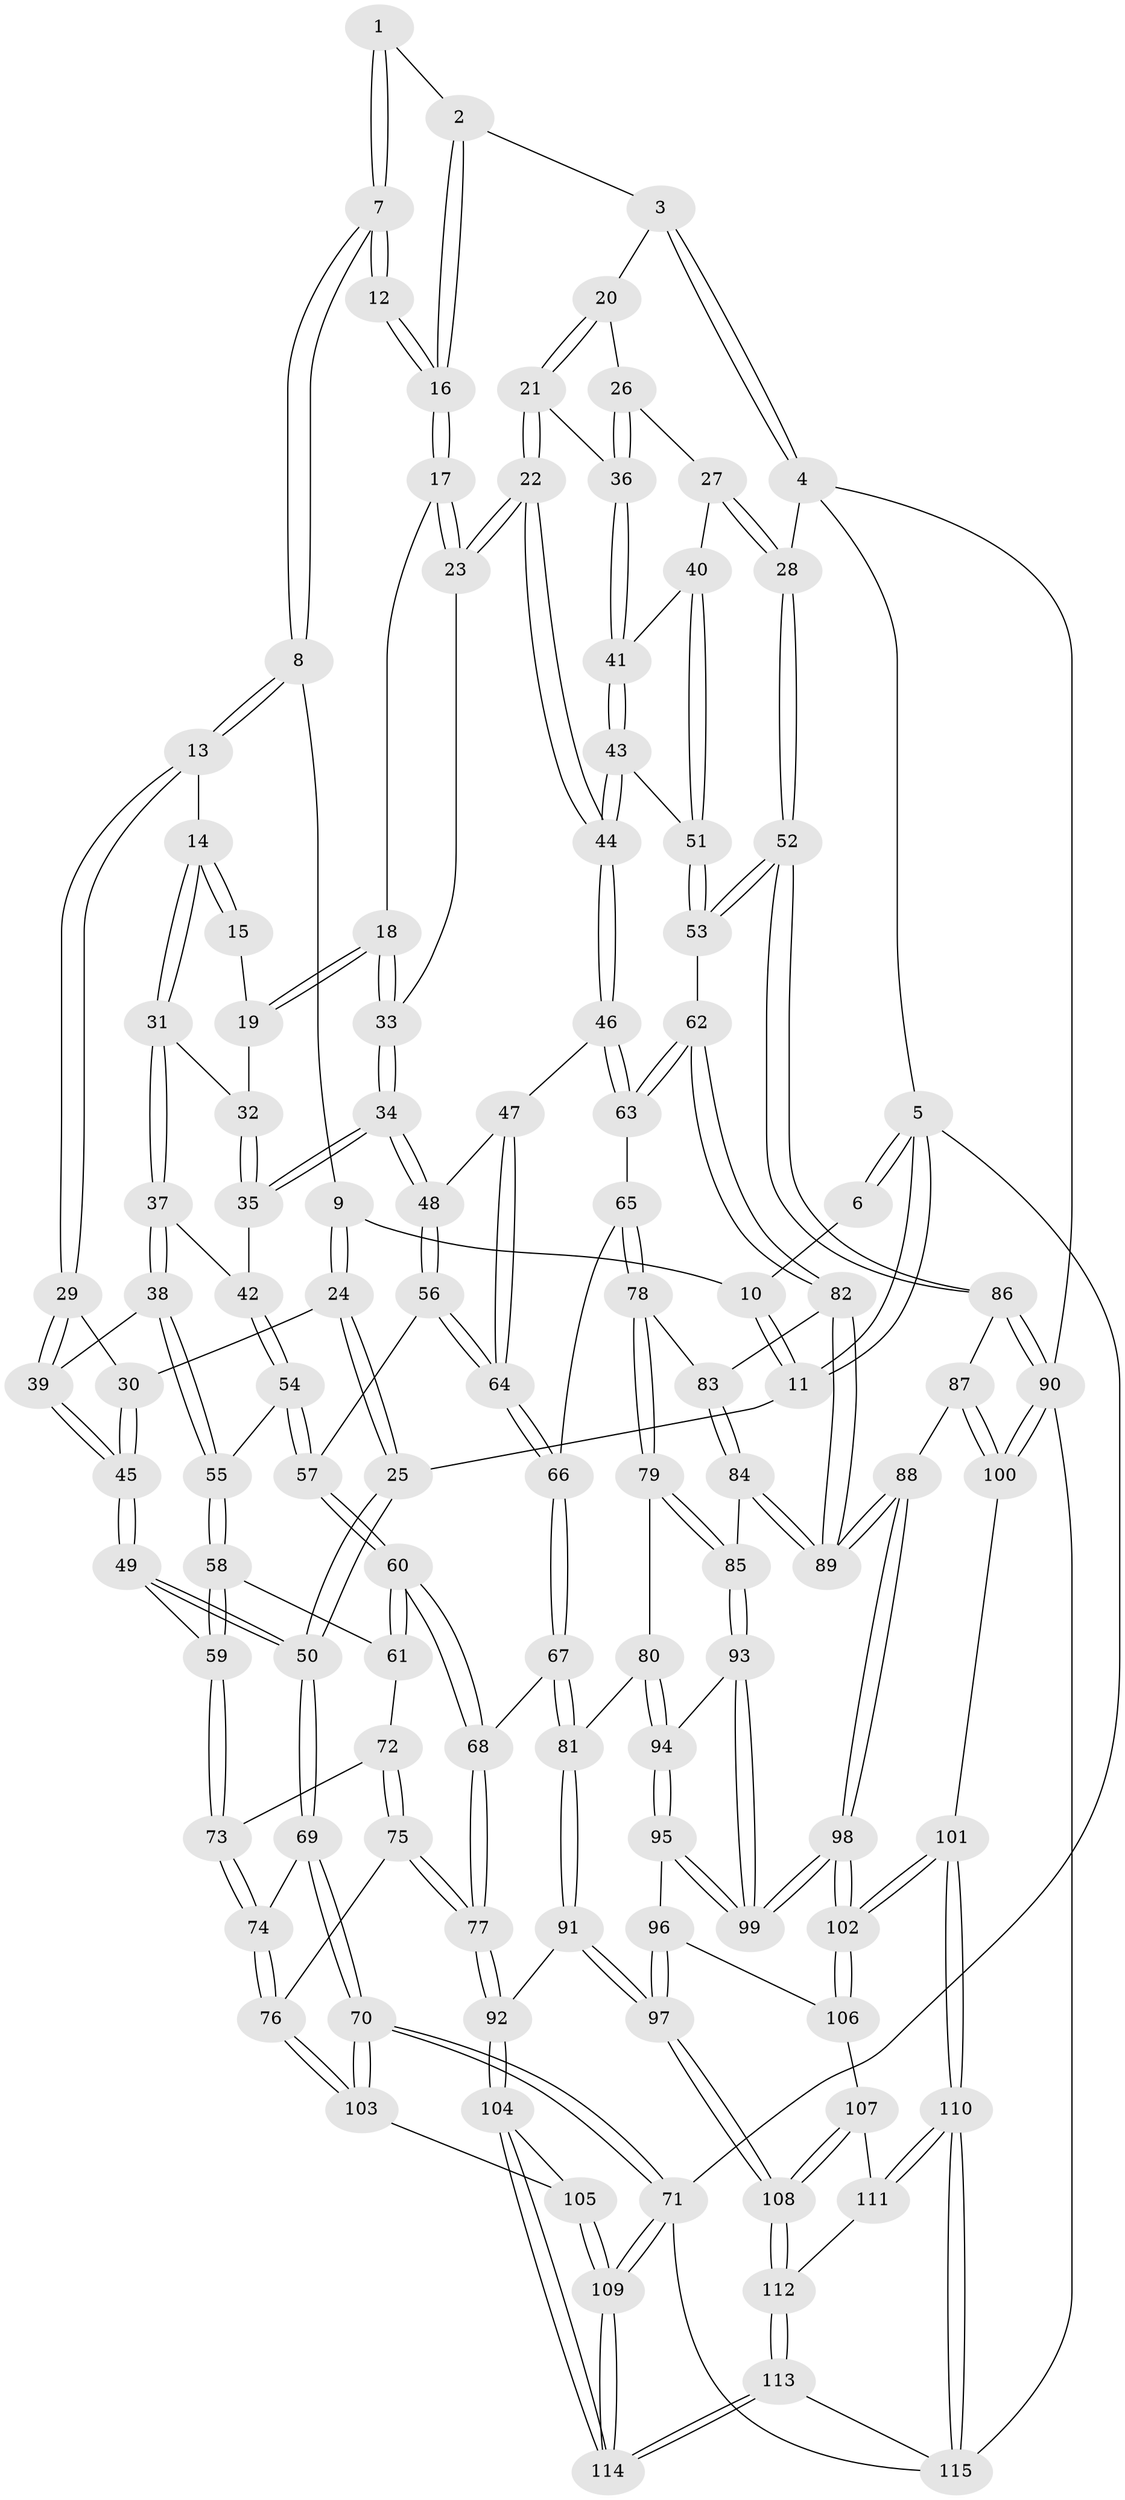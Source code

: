 // coarse degree distribution, {2: 0.08695652173913043, 3: 0.21739130434782608, 4: 0.2608695652173913, 5: 0.2826086956521739, 6: 0.13043478260869565, 7: 0.021739130434782608}
// Generated by graph-tools (version 1.1) at 2025/05/03/04/25 22:05:19]
// undirected, 115 vertices, 284 edges
graph export_dot {
graph [start="1"]
  node [color=gray90,style=filled];
  1 [pos="+0.23426936241257393+0"];
  2 [pos="+0.6361715145049801+0"];
  3 [pos="+0.670467689720999+0"];
  4 [pos="+1+0"];
  5 [pos="+0+0"];
  6 [pos="+0.021410536126393688+0"];
  7 [pos="+0.21816019524222402+0.05618634375753656"];
  8 [pos="+0.20377935546502832+0.0961793369375094"];
  9 [pos="+0.09413937336340955+0.10056933830861012"];
  10 [pos="+0.046278742331443204+0.05328321714090507"];
  11 [pos="+0+0.046209882129914025"];
  12 [pos="+0.4200713659034148+0.06324838414397092"];
  13 [pos="+0.2191492322218593+0.1389741457869536"];
  14 [pos="+0.24601683333334165+0.15843372030294653"];
  15 [pos="+0.40812721867342444+0.09858188747194349"];
  16 [pos="+0.5924815246813684+0"];
  17 [pos="+0.5922568867537427+0"];
  18 [pos="+0.4581344958891963+0.21872606387474874"];
  19 [pos="+0.4049675564879042+0.19057400007307793"];
  20 [pos="+0.7793806867562527+0.09201294563600224"];
  21 [pos="+0.7567997306462024+0.20652801077205166"];
  22 [pos="+0.6609887438186042+0.27617045118254957"];
  23 [pos="+0.61371104764012+0.23887328479570213"];
  24 [pos="+0+0.22655970286255572"];
  25 [pos="+0+0.2780488219945747"];
  26 [pos="+0.9336966207351995+0.17340902369171687"];
  27 [pos="+0.9564631545315058+0.17427228410627252"];
  28 [pos="+1+0.03236084662776612"];
  29 [pos="+0.15114807908850716+0.24877058465599744"];
  30 [pos="+0.018816697662268605+0.24416263834702764"];
  31 [pos="+0.2860596129439004+0.1969086492440533"];
  32 [pos="+0.357474894442438+0.19941778724308723"];
  33 [pos="+0.485740457292455+0.260987225749385"];
  34 [pos="+0.45091869029221054+0.33867167737276177"];
  35 [pos="+0.38610072568479953+0.3256540417747388"];
  36 [pos="+0.8255646201773313+0.24289113573447596"];
  37 [pos="+0.28778748461563536+0.2204341649259555"];
  38 [pos="+0.24546788042968745+0.3516141617258466"];
  39 [pos="+0.16838600204290324+0.348756379370902"];
  40 [pos="+0.9078392050190028+0.30934268821529914"];
  41 [pos="+0.8320889373036326+0.2692488785114121"];
  42 [pos="+0.3613907720795973+0.3262187695094961"];
  43 [pos="+0.797689135384847+0.3384084156924275"];
  44 [pos="+0.6831481243469775+0.37441525329472286"];
  45 [pos="+0.1309939468899679+0.386903507416537"];
  46 [pos="+0.6787265124654606+0.3946744216719411"];
  47 [pos="+0.5605640965103521+0.4293885162944728"];
  48 [pos="+0.45208041303106655+0.3429770603367434"];
  49 [pos="+0.08405153600651939+0.46478271523792175"];
  50 [pos="+0+0.4038820438104041"];
  51 [pos="+0.9307643650481174+0.39577876655026734"];
  52 [pos="+1+0.5001020715628669"];
  53 [pos="+0.9881080402792576+0.47348540849286735"];
  54 [pos="+0.2966106411618821+0.3677359260809164"];
  55 [pos="+0.27152065389848107+0.369800795792329"];
  56 [pos="+0.3903254800122077+0.4581122938104433"];
  57 [pos="+0.3894263667528139+0.45847145175599147"];
  58 [pos="+0.26367033880282453+0.5116373077801692"];
  59 [pos="+0.09326346052821344+0.4774813864682503"];
  60 [pos="+0.30709051751047123+0.5422723729314994"];
  61 [pos="+0.26559492557261427+0.5133475075777204"];
  62 [pos="+0.8764952479312621+0.5132244848645008"];
  63 [pos="+0.717188761903692+0.46224746631721564"];
  64 [pos="+0.5121922148115059+0.5258508320657089"];
  65 [pos="+0.6793393858545359+0.5520356218478103"];
  66 [pos="+0.5134499099786807+0.5394239362947677"];
  67 [pos="+0.5111534553922065+0.5480236872927554"];
  68 [pos="+0.3167468436655665+0.5767486452628257"];
  69 [pos="+0+0.5717108277773737"];
  70 [pos="+0+0.743926602277995"];
  71 [pos="+0+1"];
  72 [pos="+0.17865183941415316+0.6016591447421913"];
  73 [pos="+0.09487361741067198+0.5161355032644462"];
  74 [pos="+0.07723465227833645+0.5995857397723053"];
  75 [pos="+0.22585247065475653+0.7178478517304423"];
  76 [pos="+0.07139975185156028+0.7204710706225953"];
  77 [pos="+0.3154280633332711+0.7375663785583922"];
  78 [pos="+0.6796178004745353+0.5786480048325796"];
  79 [pos="+0.6718698665791476+0.6005639771545092"];
  80 [pos="+0.54416649339492+0.6486109933810686"];
  81 [pos="+0.5176217591099572+0.6387785370403462"];
  82 [pos="+0.8335150098683622+0.6097897483260848"];
  83 [pos="+0.752234677186968+0.6041540082429275"];
  84 [pos="+0.7379772124292623+0.6870721428542195"];
  85 [pos="+0.6999817946650797+0.6883730236075366"];
  86 [pos="+1+0.6148580256938373"];
  87 [pos="+1+0.6861551522224162"];
  88 [pos="+0.8361827600415114+0.7107579719637864"];
  89 [pos="+0.8264452605795802+0.6950660589257904"];
  90 [pos="+1+0.9435835626076525"];
  91 [pos="+0.365464276459007+0.7582009049253776"];
  92 [pos="+0.3211315092289411+0.7442123542181966"];
  93 [pos="+0.671468648108677+0.7276868711174437"];
  94 [pos="+0.6312178260816171+0.7543840755353008"];
  95 [pos="+0.6270935316143885+0.7684734005580264"];
  96 [pos="+0.6237647623118704+0.7781455468149919"];
  97 [pos="+0.3981687829028503+0.795943791574298"];
  98 [pos="+0.8268616673699499+0.8305664843200946"];
  99 [pos="+0.8077731661632619+0.8189538939882053"];
  100 [pos="+0.8582776782622012+0.8930015204670034"];
  101 [pos="+0.8459712149035236+0.8954215777307791"];
  102 [pos="+0.8311666097141183+0.8540765695830692"];
  103 [pos="+0.03597198882940898+0.7448024360554464"];
  104 [pos="+0.20193191541916103+0.9342195739184148"];
  105 [pos="+0.040483354725119235+0.7565595016942068"];
  106 [pos="+0.6269351885308901+0.7935185519370074"];
  107 [pos="+0.624258674268055+0.8518676685924013"];
  108 [pos="+0.470175591012652+0.9620215347473996"];
  109 [pos="+0.08414197171547998+1"];
  110 [pos="+0.796838509615836+0.9794997513864483"];
  111 [pos="+0.7020244983982363+0.9202212246169703"];
  112 [pos="+0.4701857198801859+0.9864703967433615"];
  113 [pos="+0.4537138825102115+1"];
  114 [pos="+0.11780340211627914+1"];
  115 [pos="+0.7640461421418683+1"];
  1 -- 2;
  1 -- 7;
  1 -- 7;
  2 -- 3;
  2 -- 16;
  2 -- 16;
  3 -- 4;
  3 -- 4;
  3 -- 20;
  4 -- 5;
  4 -- 28;
  4 -- 90;
  5 -- 6;
  5 -- 6;
  5 -- 11;
  5 -- 11;
  5 -- 71;
  6 -- 10;
  7 -- 8;
  7 -- 8;
  7 -- 12;
  7 -- 12;
  8 -- 9;
  8 -- 13;
  8 -- 13;
  9 -- 10;
  9 -- 24;
  9 -- 24;
  10 -- 11;
  10 -- 11;
  11 -- 25;
  12 -- 16;
  12 -- 16;
  13 -- 14;
  13 -- 29;
  13 -- 29;
  14 -- 15;
  14 -- 15;
  14 -- 31;
  14 -- 31;
  15 -- 19;
  16 -- 17;
  16 -- 17;
  17 -- 18;
  17 -- 23;
  17 -- 23;
  18 -- 19;
  18 -- 19;
  18 -- 33;
  18 -- 33;
  19 -- 32;
  20 -- 21;
  20 -- 21;
  20 -- 26;
  21 -- 22;
  21 -- 22;
  21 -- 36;
  22 -- 23;
  22 -- 23;
  22 -- 44;
  22 -- 44;
  23 -- 33;
  24 -- 25;
  24 -- 25;
  24 -- 30;
  25 -- 50;
  25 -- 50;
  26 -- 27;
  26 -- 36;
  26 -- 36;
  27 -- 28;
  27 -- 28;
  27 -- 40;
  28 -- 52;
  28 -- 52;
  29 -- 30;
  29 -- 39;
  29 -- 39;
  30 -- 45;
  30 -- 45;
  31 -- 32;
  31 -- 37;
  31 -- 37;
  32 -- 35;
  32 -- 35;
  33 -- 34;
  33 -- 34;
  34 -- 35;
  34 -- 35;
  34 -- 48;
  34 -- 48;
  35 -- 42;
  36 -- 41;
  36 -- 41;
  37 -- 38;
  37 -- 38;
  37 -- 42;
  38 -- 39;
  38 -- 55;
  38 -- 55;
  39 -- 45;
  39 -- 45;
  40 -- 41;
  40 -- 51;
  40 -- 51;
  41 -- 43;
  41 -- 43;
  42 -- 54;
  42 -- 54;
  43 -- 44;
  43 -- 44;
  43 -- 51;
  44 -- 46;
  44 -- 46;
  45 -- 49;
  45 -- 49;
  46 -- 47;
  46 -- 63;
  46 -- 63;
  47 -- 48;
  47 -- 64;
  47 -- 64;
  48 -- 56;
  48 -- 56;
  49 -- 50;
  49 -- 50;
  49 -- 59;
  50 -- 69;
  50 -- 69;
  51 -- 53;
  51 -- 53;
  52 -- 53;
  52 -- 53;
  52 -- 86;
  52 -- 86;
  53 -- 62;
  54 -- 55;
  54 -- 57;
  54 -- 57;
  55 -- 58;
  55 -- 58;
  56 -- 57;
  56 -- 64;
  56 -- 64;
  57 -- 60;
  57 -- 60;
  58 -- 59;
  58 -- 59;
  58 -- 61;
  59 -- 73;
  59 -- 73;
  60 -- 61;
  60 -- 61;
  60 -- 68;
  60 -- 68;
  61 -- 72;
  62 -- 63;
  62 -- 63;
  62 -- 82;
  62 -- 82;
  63 -- 65;
  64 -- 66;
  64 -- 66;
  65 -- 66;
  65 -- 78;
  65 -- 78;
  66 -- 67;
  66 -- 67;
  67 -- 68;
  67 -- 81;
  67 -- 81;
  68 -- 77;
  68 -- 77;
  69 -- 70;
  69 -- 70;
  69 -- 74;
  70 -- 71;
  70 -- 71;
  70 -- 103;
  70 -- 103;
  71 -- 109;
  71 -- 109;
  71 -- 115;
  72 -- 73;
  72 -- 75;
  72 -- 75;
  73 -- 74;
  73 -- 74;
  74 -- 76;
  74 -- 76;
  75 -- 76;
  75 -- 77;
  75 -- 77;
  76 -- 103;
  76 -- 103;
  77 -- 92;
  77 -- 92;
  78 -- 79;
  78 -- 79;
  78 -- 83;
  79 -- 80;
  79 -- 85;
  79 -- 85;
  80 -- 81;
  80 -- 94;
  80 -- 94;
  81 -- 91;
  81 -- 91;
  82 -- 83;
  82 -- 89;
  82 -- 89;
  83 -- 84;
  83 -- 84;
  84 -- 85;
  84 -- 89;
  84 -- 89;
  85 -- 93;
  85 -- 93;
  86 -- 87;
  86 -- 90;
  86 -- 90;
  87 -- 88;
  87 -- 100;
  87 -- 100;
  88 -- 89;
  88 -- 89;
  88 -- 98;
  88 -- 98;
  90 -- 100;
  90 -- 100;
  90 -- 115;
  91 -- 92;
  91 -- 97;
  91 -- 97;
  92 -- 104;
  92 -- 104;
  93 -- 94;
  93 -- 99;
  93 -- 99;
  94 -- 95;
  94 -- 95;
  95 -- 96;
  95 -- 99;
  95 -- 99;
  96 -- 97;
  96 -- 97;
  96 -- 106;
  97 -- 108;
  97 -- 108;
  98 -- 99;
  98 -- 99;
  98 -- 102;
  98 -- 102;
  100 -- 101;
  101 -- 102;
  101 -- 102;
  101 -- 110;
  101 -- 110;
  102 -- 106;
  102 -- 106;
  103 -- 105;
  104 -- 105;
  104 -- 114;
  104 -- 114;
  105 -- 109;
  105 -- 109;
  106 -- 107;
  107 -- 108;
  107 -- 108;
  107 -- 111;
  108 -- 112;
  108 -- 112;
  109 -- 114;
  109 -- 114;
  110 -- 111;
  110 -- 111;
  110 -- 115;
  110 -- 115;
  111 -- 112;
  112 -- 113;
  112 -- 113;
  113 -- 114;
  113 -- 114;
  113 -- 115;
}

